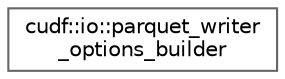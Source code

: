 digraph "类继承关系图"
{
 // LATEX_PDF_SIZE
  bgcolor="transparent";
  edge [fontname=Helvetica,fontsize=10,labelfontname=Helvetica,labelfontsize=10];
  node [fontname=Helvetica,fontsize=10,shape=box,height=0.2,width=0.4];
  rankdir="LR";
  Node0 [id="Node000000",label="cudf::io::parquet_writer\l_options_builder",height=0.2,width=0.4,color="grey40", fillcolor="white", style="filled",URL="$classcudf_1_1io_1_1parquet__writer__options__builder.html",tooltip="Class to build parquet_writer_options."];
}
